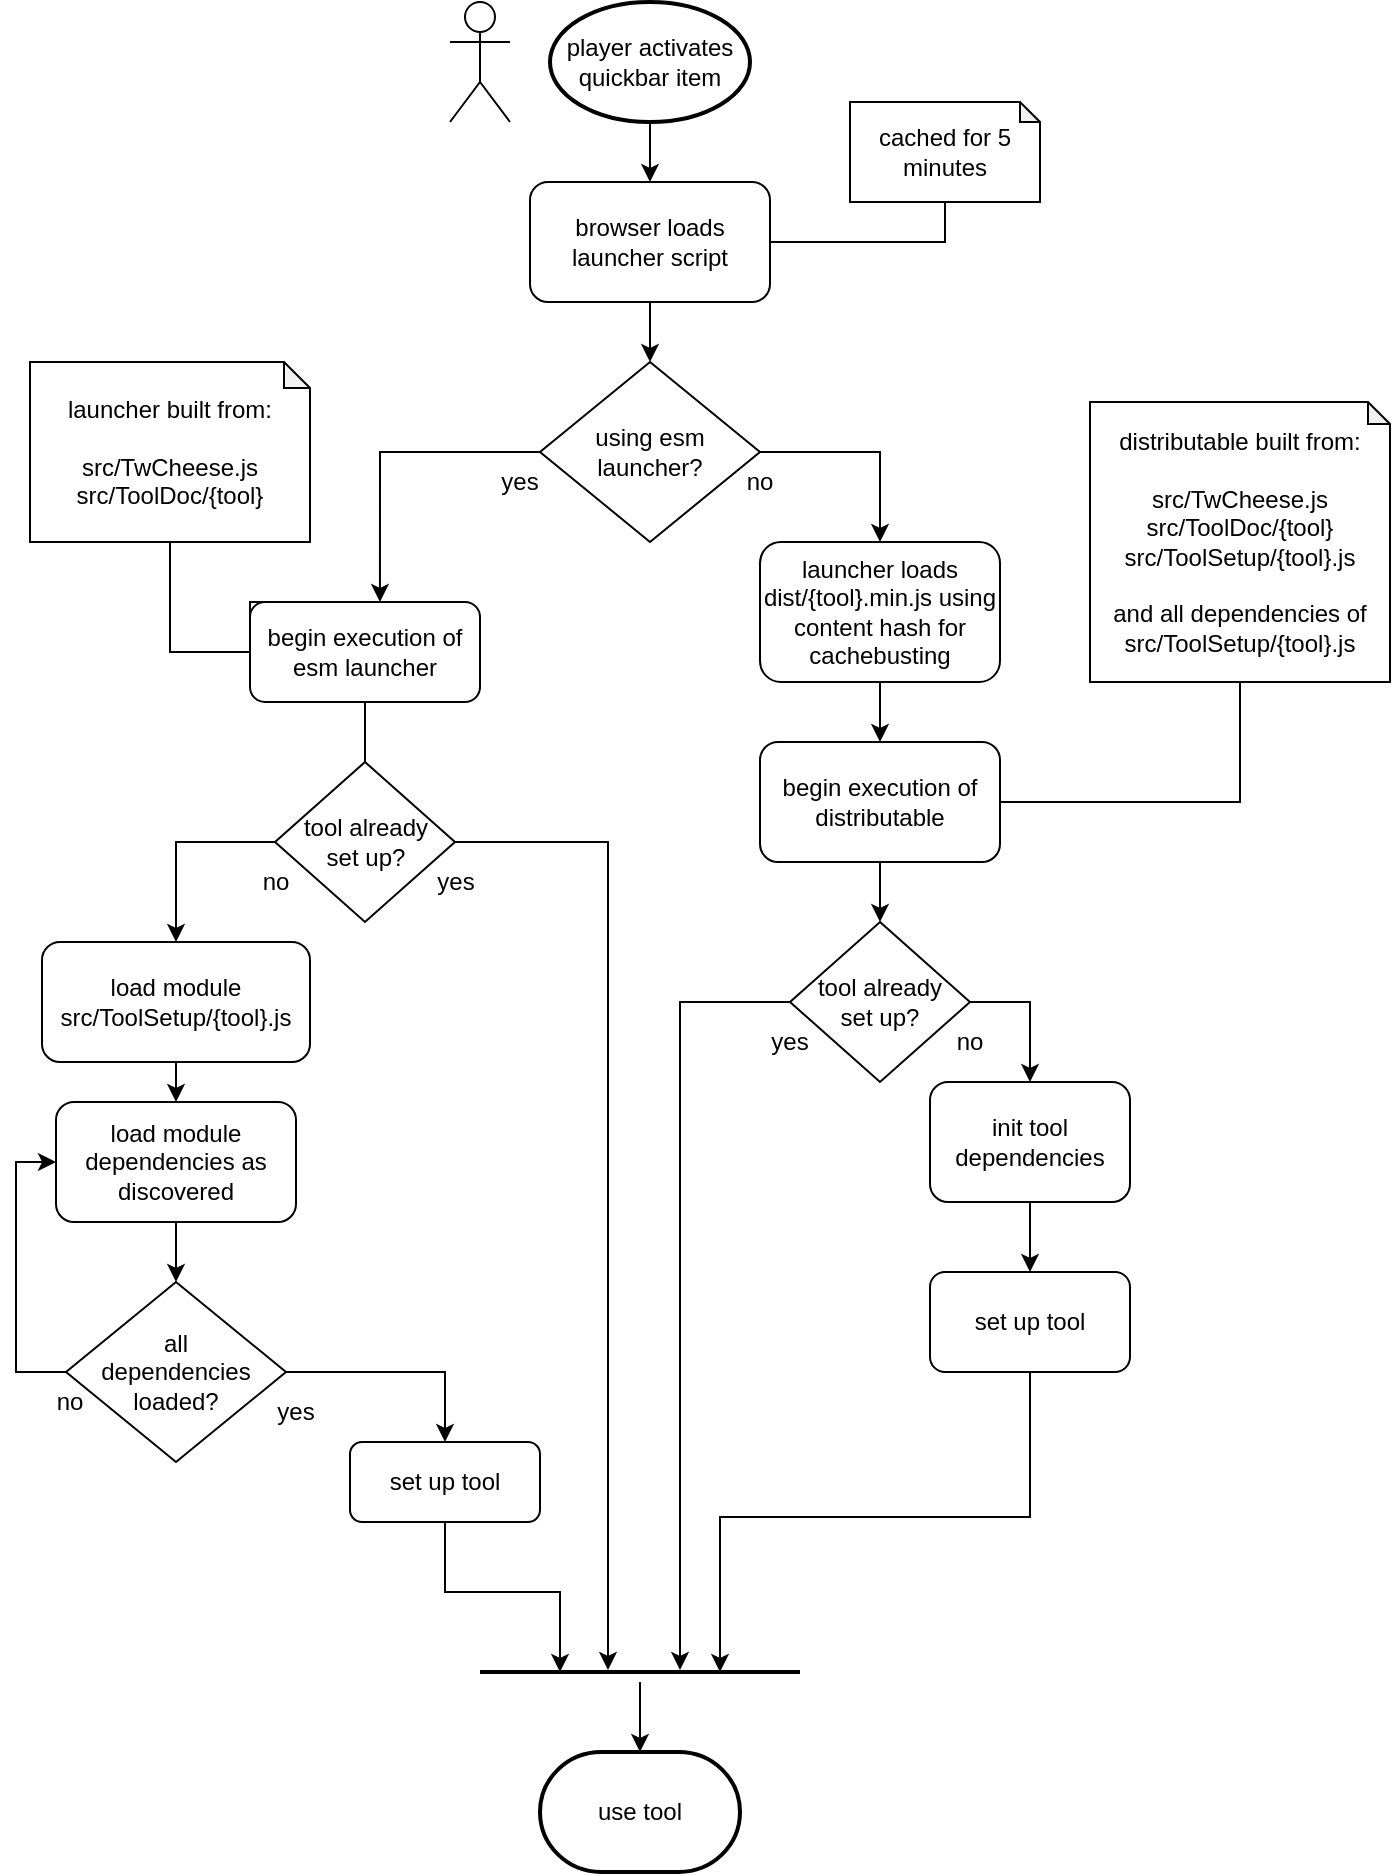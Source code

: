 <mxfile version="10.7.7" type="device"><diagram id="RiQhaLUAa5Kp7iTAHhWC" name="Page-1"><mxGraphModel dx="1058" dy="808" grid="1" gridSize="10" guides="1" tooltips="1" connect="1" arrows="1" fold="1" page="1" pageScale="1" pageWidth="850" pageHeight="1100" math="0" shadow="0"><root><mxCell id="0"/><mxCell id="1" parent="0"/><mxCell id="xqTagnPoP6x8V9yp1-Yq-1" value="" style="shape=umlActor;verticalLabelPosition=bottom;labelBackgroundColor=#ffffff;verticalAlign=top;html=1;outlineConnect=0;" parent="1" vertex="1"><mxGeometry x="250" y="40" width="30" height="60" as="geometry"/></mxCell><mxCell id="xqTagnPoP6x8V9yp1-Yq-8" value="" style="edgeStyle=orthogonalEdgeStyle;rounded=0;orthogonalLoop=1;jettySize=auto;html=1;entryX=0.5;entryY=0;entryDx=0;entryDy=0;exitX=0.5;exitY=1;exitDx=0;exitDy=0;exitPerimeter=0;" parent="1" source="gyX-Qo__EpFnjL8CYHSy-1" target="xqTagnPoP6x8V9yp1-Yq-9" edge="1"><mxGeometry relative="1" as="geometry"><mxPoint x="350" y="140" as="targetPoint"/><mxPoint x="350" y="90" as="sourcePoint"/></mxGeometry></mxCell><mxCell id="xqTagnPoP6x8V9yp1-Yq-11" style="edgeStyle=orthogonalEdgeStyle;rounded=0;orthogonalLoop=1;jettySize=auto;html=1;exitX=0.5;exitY=1;exitDx=0;exitDy=0;" parent="1" source="xqTagnPoP6x8V9yp1-Yq-9" target="xqTagnPoP6x8V9yp1-Yq-10" edge="1"><mxGeometry relative="1" as="geometry"/></mxCell><mxCell id="3UkwKgZIVwIkmL8B2GEP-3" value="" style="edgeStyle=orthogonalEdgeStyle;rounded=0;orthogonalLoop=1;jettySize=auto;html=1;entryX=0.5;entryY=1;entryDx=0;entryDy=0;entryPerimeter=0;endArrow=none;endFill=0;" parent="1" source="xqTagnPoP6x8V9yp1-Yq-9" target="3UkwKgZIVwIkmL8B2GEP-1" edge="1"><mxGeometry relative="1" as="geometry"><mxPoint x="490" y="160" as="targetPoint"/></mxGeometry></mxCell><mxCell id="xqTagnPoP6x8V9yp1-Yq-9" value="browser loads launcher script" style="rounded=1;whiteSpace=wrap;html=1;" parent="1" vertex="1"><mxGeometry x="290" y="130" width="120" height="60" as="geometry"/></mxCell><mxCell id="5jpDAaj2AOWVLtW1SJL_-3" style="edgeStyle=orthogonalEdgeStyle;rounded=0;orthogonalLoop=1;jettySize=auto;html=1;exitX=0;exitY=0.5;exitDx=0;exitDy=0;entryX=0.565;entryY=0;entryDx=0;entryDy=0;entryPerimeter=0;" parent="1" source="xqTagnPoP6x8V9yp1-Yq-10" target="5jpDAaj2AOWVLtW1SJL_-1" edge="1"><mxGeometry relative="1" as="geometry"/></mxCell><mxCell id="5jpDAaj2AOWVLtW1SJL_-37" style="edgeStyle=orthogonalEdgeStyle;rounded=0;orthogonalLoop=1;jettySize=auto;html=1;exitX=1;exitY=0.5;exitDx=0;exitDy=0;entryX=0.5;entryY=0;entryDx=0;entryDy=0;endArrow=classic;endFill=1;" parent="1" source="xqTagnPoP6x8V9yp1-Yq-10" target="5jpDAaj2AOWVLtW1SJL_-36" edge="1"><mxGeometry relative="1" as="geometry"/></mxCell><mxCell id="xqTagnPoP6x8V9yp1-Yq-10" value="using esm launcher?" style="rhombus;whiteSpace=wrap;html=1;" parent="1" vertex="1"><mxGeometry x="295" y="220" width="110" height="90" as="geometry"/></mxCell><mxCell id="5jpDAaj2AOWVLtW1SJL_-8" style="edgeStyle=orthogonalEdgeStyle;rounded=0;orthogonalLoop=1;jettySize=auto;html=1;exitX=0.5;exitY=1;exitDx=0;exitDy=0;entryX=0.5;entryY=0;entryDx=0;entryDy=0;endArrow=none;endFill=0;" parent="1" source="5jpDAaj2AOWVLtW1SJL_-1" target="5jpDAaj2AOWVLtW1SJL_-7" edge="1"><mxGeometry relative="1" as="geometry"/></mxCell><mxCell id="5jpDAaj2AOWVLtW1SJL_-1" value="begin execution of esm launcher" style="rounded=1;whiteSpace=wrap;html=1;" parent="1" vertex="1"><mxGeometry x="150" y="340" width="115" height="50" as="geometry"/></mxCell><mxCell id="5jpDAaj2AOWVLtW1SJL_-6" style="edgeStyle=orthogonalEdgeStyle;rounded=0;orthogonalLoop=1;jettySize=auto;html=1;exitX=0.5;exitY=1;exitDx=0;exitDy=0;exitPerimeter=0;entryX=0;entryY=0.5;entryDx=0;entryDy=0;endArrow=none;endFill=0;" parent="1" source="5jpDAaj2AOWVLtW1SJL_-2" target="5jpDAaj2AOWVLtW1SJL_-1" edge="1"><mxGeometry relative="1" as="geometry"/></mxCell><mxCell id="5jpDAaj2AOWVLtW1SJL_-2" value="&lt;div&gt;launcher built from:&lt;/div&gt;&lt;div&gt;&lt;br&gt;&lt;/div&gt;&lt;div&gt;src/TwCheese.js&lt;/div&gt;&lt;div&gt;src/ToolDoc/{tool}&lt;/div&gt;" style="shape=note;whiteSpace=wrap;html=1;backgroundOutline=1;darkOpacity=0.05;size=13;" parent="1" vertex="1"><mxGeometry x="40" y="220" width="140" height="90" as="geometry"/></mxCell><mxCell id="5jpDAaj2AOWVLtW1SJL_-5" style="edgeStyle=orthogonalEdgeStyle;rounded=0;orthogonalLoop=1;jettySize=auto;html=1;exitX=0.25;exitY=0;exitDx=0;exitDy=0;entryX=0;entryY=0.5;entryDx=0;entryDy=0;endArrow=none;endFill=0;" parent="1" source="5jpDAaj2AOWVLtW1SJL_-1" target="5jpDAaj2AOWVLtW1SJL_-1" edge="1"><mxGeometry relative="1" as="geometry"/></mxCell><mxCell id="5jpDAaj2AOWVLtW1SJL_-28" style="edgeStyle=orthogonalEdgeStyle;rounded=0;orthogonalLoop=1;jettySize=auto;html=1;exitX=0;exitY=0.5;exitDx=0;exitDy=0;entryX=0.5;entryY=0;entryDx=0;entryDy=0;endArrow=classic;endFill=1;" parent="1" source="5jpDAaj2AOWVLtW1SJL_-7" target="5jpDAaj2AOWVLtW1SJL_-12" edge="1"><mxGeometry relative="1" as="geometry"/></mxCell><mxCell id="5jpDAaj2AOWVLtW1SJL_-46" style="edgeStyle=orthogonalEdgeStyle;rounded=0;orthogonalLoop=1;jettySize=auto;html=1;exitX=1;exitY=0.5;exitDx=0;exitDy=0;entryX=0.4;entryY=0.4;entryDx=0;entryDy=0;entryPerimeter=0;endArrow=classic;endFill=1;" parent="1" source="5jpDAaj2AOWVLtW1SJL_-7" target="5jpDAaj2AOWVLtW1SJL_-32" edge="1"><mxGeometry relative="1" as="geometry"/></mxCell><mxCell id="5jpDAaj2AOWVLtW1SJL_-7" value="&lt;div&gt;tool already&lt;/div&gt;&lt;div&gt; set up?&lt;/div&gt;" style="rhombus;whiteSpace=wrap;html=1;" parent="1" vertex="1"><mxGeometry x="162.5" y="420" width="90" height="80" as="geometry"/></mxCell><mxCell id="5jpDAaj2AOWVLtW1SJL_-14" style="edgeStyle=orthogonalEdgeStyle;rounded=0;orthogonalLoop=1;jettySize=auto;html=1;exitX=0.5;exitY=1;exitDx=0;exitDy=0;entryX=0.5;entryY=0;entryDx=0;entryDy=0;endArrow=classic;endFill=1;" parent="1" source="5jpDAaj2AOWVLtW1SJL_-12" target="5jpDAaj2AOWVLtW1SJL_-13" edge="1"><mxGeometry relative="1" as="geometry"/></mxCell><mxCell id="5jpDAaj2AOWVLtW1SJL_-12" value="&lt;div&gt;load module&lt;/div&gt;&lt;div&gt;src/ToolSetup/{tool}.js&lt;br&gt;&lt;/div&gt;" style="rounded=1;whiteSpace=wrap;html=1;" parent="1" vertex="1"><mxGeometry x="46" y="510" width="134" height="60" as="geometry"/></mxCell><mxCell id="5jpDAaj2AOWVLtW1SJL_-17" style="edgeStyle=orthogonalEdgeStyle;rounded=0;orthogonalLoop=1;jettySize=auto;html=1;exitX=0.5;exitY=1;exitDx=0;exitDy=0;entryX=0.5;entryY=0;entryDx=0;entryDy=0;endArrow=classic;endFill=1;" parent="1" source="5jpDAaj2AOWVLtW1SJL_-13" target="5jpDAaj2AOWVLtW1SJL_-16" edge="1"><mxGeometry relative="1" as="geometry"/></mxCell><mxCell id="5jpDAaj2AOWVLtW1SJL_-13" value="load module dependencies as discovered" style="rounded=1;whiteSpace=wrap;html=1;" parent="1" vertex="1"><mxGeometry x="53" y="590" width="120" height="60" as="geometry"/></mxCell><mxCell id="5jpDAaj2AOWVLtW1SJL_-31" style="edgeStyle=orthogonalEdgeStyle;rounded=0;orthogonalLoop=1;jettySize=auto;html=1;exitX=0;exitY=0.5;exitDx=0;exitDy=0;entryX=0;entryY=0.5;entryDx=0;entryDy=0;endArrow=classic;endFill=1;" parent="1" source="5jpDAaj2AOWVLtW1SJL_-16" target="5jpDAaj2AOWVLtW1SJL_-13" edge="1"><mxGeometry relative="1" as="geometry"/></mxCell><mxCell id="4hpicvc6XI-QaK-PYjsE-5" style="edgeStyle=orthogonalEdgeStyle;rounded=0;orthogonalLoop=1;jettySize=auto;html=1;exitX=1;exitY=0.5;exitDx=0;exitDy=0;entryX=0.5;entryY=0;entryDx=0;entryDy=0;" parent="1" source="5jpDAaj2AOWVLtW1SJL_-16" target="4hpicvc6XI-QaK-PYjsE-4" edge="1"><mxGeometry relative="1" as="geometry"/></mxCell><mxCell id="5jpDAaj2AOWVLtW1SJL_-16" value="&lt;div&gt;all&lt;br&gt;&lt;/div&gt;&lt;div&gt;dependencies loaded?&lt;/div&gt;" style="rhombus;whiteSpace=wrap;html=1;" parent="1" vertex="1"><mxGeometry x="58" y="680" width="110" height="90" as="geometry"/></mxCell><mxCell id="5jpDAaj2AOWVLtW1SJL_-61" style="edgeStyle=orthogonalEdgeStyle;rounded=0;orthogonalLoop=1;jettySize=auto;html=1;entryX=0.5;entryY=0;entryDx=0;entryDy=0;entryPerimeter=0;endArrow=classic;endFill=1;" parent="1" source="5jpDAaj2AOWVLtW1SJL_-32" target="5jpDAaj2AOWVLtW1SJL_-60" edge="1"><mxGeometry relative="1" as="geometry"/></mxCell><mxCell id="5jpDAaj2AOWVLtW1SJL_-32" value="" style="line;strokeWidth=2;html=1;" parent="1" vertex="1"><mxGeometry x="265" y="870" width="160" height="10" as="geometry"/></mxCell><mxCell id="5jpDAaj2AOWVLtW1SJL_-39" style="edgeStyle=orthogonalEdgeStyle;rounded=0;orthogonalLoop=1;jettySize=auto;html=1;exitX=0.5;exitY=1;exitDx=0;exitDy=0;entryX=0.5;entryY=0;entryDx=0;entryDy=0;endArrow=classic;endFill=1;" parent="1" source="5jpDAaj2AOWVLtW1SJL_-36" target="5jpDAaj2AOWVLtW1SJL_-38" edge="1"><mxGeometry relative="1" as="geometry"/></mxCell><mxCell id="5jpDAaj2AOWVLtW1SJL_-36" value="launcher loads dist/{tool}.min.js using content hash for cachebusting" style="rounded=1;whiteSpace=wrap;html=1;" parent="1" vertex="1"><mxGeometry x="405" y="310" width="120" height="70" as="geometry"/></mxCell><mxCell id="5jpDAaj2AOWVLtW1SJL_-41" style="edgeStyle=orthogonalEdgeStyle;rounded=0;orthogonalLoop=1;jettySize=auto;html=1;exitX=0.5;exitY=1;exitDx=0;exitDy=0;entryX=0.5;entryY=0;entryDx=0;entryDy=0;endArrow=classic;endFill=1;" parent="1" source="5jpDAaj2AOWVLtW1SJL_-38" target="5jpDAaj2AOWVLtW1SJL_-40" edge="1"><mxGeometry relative="1" as="geometry"/></mxCell><mxCell id="5jpDAaj2AOWVLtW1SJL_-38" value="begin execution of distributable" style="rounded=1;whiteSpace=wrap;html=1;" parent="1" vertex="1"><mxGeometry x="405" y="410" width="120" height="60" as="geometry"/></mxCell><mxCell id="5jpDAaj2AOWVLtW1SJL_-44" style="edgeStyle=orthogonalEdgeStyle;rounded=0;orthogonalLoop=1;jettySize=auto;html=1;exitX=0;exitY=0.5;exitDx=0;exitDy=0;entryX=0.625;entryY=0.4;entryDx=0;entryDy=0;entryPerimeter=0;endArrow=classic;endFill=1;" parent="1" source="5jpDAaj2AOWVLtW1SJL_-40" target="5jpDAaj2AOWVLtW1SJL_-32" edge="1"><mxGeometry relative="1" as="geometry"/></mxCell><mxCell id="5jpDAaj2AOWVLtW1SJL_-54" style="edgeStyle=orthogonalEdgeStyle;rounded=0;orthogonalLoop=1;jettySize=auto;html=1;exitX=1;exitY=0.5;exitDx=0;exitDy=0;entryX=0.5;entryY=0;entryDx=0;entryDy=0;endArrow=classic;endFill=1;" parent="1" source="5jpDAaj2AOWVLtW1SJL_-40" target="5jpDAaj2AOWVLtW1SJL_-49" edge="1"><mxGeometry relative="1" as="geometry"/></mxCell><mxCell id="5jpDAaj2AOWVLtW1SJL_-40" value="&lt;div&gt;tool already&lt;/div&gt;&lt;div&gt;set up?&lt;br&gt;&lt;/div&gt;" style="rhombus;whiteSpace=wrap;html=1;" parent="1" vertex="1"><mxGeometry x="420" y="500" width="90" height="80" as="geometry"/></mxCell><mxCell id="4hpicvc6XI-QaK-PYjsE-2" style="edgeStyle=orthogonalEdgeStyle;rounded=0;orthogonalLoop=1;jettySize=auto;html=1;exitX=0.5;exitY=1;exitDx=0;exitDy=0;entryX=0.5;entryY=0;entryDx=0;entryDy=0;" parent="1" source="5jpDAaj2AOWVLtW1SJL_-49" target="4hpicvc6XI-QaK-PYjsE-1" edge="1"><mxGeometry relative="1" as="geometry"/></mxCell><mxCell id="5jpDAaj2AOWVLtW1SJL_-49" value="init tool dependencies" style="rounded=1;whiteSpace=wrap;html=1;" parent="1" vertex="1"><mxGeometry x="490" y="580" width="100" height="60" as="geometry"/></mxCell><mxCell id="5jpDAaj2AOWVLtW1SJL_-59" style="edgeStyle=orthogonalEdgeStyle;rounded=0;orthogonalLoop=1;jettySize=auto;html=1;exitX=0.5;exitY=1;exitDx=0;exitDy=0;exitPerimeter=0;entryX=1;entryY=0.5;entryDx=0;entryDy=0;endArrow=none;endFill=0;" parent="1" source="5jpDAaj2AOWVLtW1SJL_-56" target="5jpDAaj2AOWVLtW1SJL_-38" edge="1"><mxGeometry relative="1" as="geometry"/></mxCell><mxCell id="5jpDAaj2AOWVLtW1SJL_-56" value="&lt;div&gt;distributable built from:&lt;/div&gt;&lt;div&gt;&lt;br&gt;&lt;/div&gt;&lt;div&gt;src/TwCheese.js&lt;/div&gt;&lt;div&gt;src/ToolDoc/{tool}&lt;/div&gt;&lt;div&gt;src/ToolSetup/{tool}.js&lt;/div&gt;&lt;div&gt;&lt;br&gt;&lt;/div&gt;&lt;div&gt;and all dependencies of src/ToolSetup/{tool}.js&lt;br&gt;&lt;/div&gt;" style="shape=note;whiteSpace=wrap;html=1;backgroundOutline=1;darkOpacity=0.05;size=11;" parent="1" vertex="1"><mxGeometry x="570" y="240" width="150" height="140" as="geometry"/></mxCell><mxCell id="5jpDAaj2AOWVLtW1SJL_-60" value="use tool" style="strokeWidth=2;html=1;shape=mxgraph.flowchart.terminator;whiteSpace=wrap;" parent="1" vertex="1"><mxGeometry x="295" y="915" width="100" height="60" as="geometry"/></mxCell><mxCell id="5jpDAaj2AOWVLtW1SJL_-63" value="yes" style="text;html=1;strokeColor=none;fillColor=none;align=center;verticalAlign=middle;whiteSpace=wrap;rounded=0;" parent="1" vertex="1"><mxGeometry x="265" y="270" width="40" height="20" as="geometry"/></mxCell><mxCell id="5jpDAaj2AOWVLtW1SJL_-64" value="no" style="text;html=1;strokeColor=none;fillColor=none;align=center;verticalAlign=middle;whiteSpace=wrap;rounded=0;" parent="1" vertex="1"><mxGeometry x="385" y="270" width="40" height="20" as="geometry"/></mxCell><mxCell id="5jpDAaj2AOWVLtW1SJL_-65" value="no" style="text;html=1;strokeColor=none;fillColor=none;align=center;verticalAlign=middle;whiteSpace=wrap;rounded=0;" parent="1" vertex="1"><mxGeometry x="142.5" y="470" width="40" height="20" as="geometry"/></mxCell><mxCell id="5jpDAaj2AOWVLtW1SJL_-66" value="yes" style="text;html=1;strokeColor=none;fillColor=none;align=center;verticalAlign=middle;whiteSpace=wrap;rounded=0;" parent="1" vertex="1"><mxGeometry x="232.5" y="470" width="40" height="20" as="geometry"/></mxCell><mxCell id="5jpDAaj2AOWVLtW1SJL_-67" value="no" style="text;html=1;strokeColor=none;fillColor=none;align=center;verticalAlign=middle;whiteSpace=wrap;rounded=0;" parent="1" vertex="1"><mxGeometry x="40" y="730" width="40" height="20" as="geometry"/></mxCell><mxCell id="5jpDAaj2AOWVLtW1SJL_-68" value="yes" style="text;html=1;strokeColor=none;fillColor=none;align=center;verticalAlign=middle;whiteSpace=wrap;rounded=0;" parent="1" vertex="1"><mxGeometry x="153" y="735" width="40" height="20" as="geometry"/></mxCell><mxCell id="5jpDAaj2AOWVLtW1SJL_-69" value="yes" style="text;html=1;strokeColor=none;fillColor=none;align=center;verticalAlign=middle;whiteSpace=wrap;rounded=0;" parent="1" vertex="1"><mxGeometry x="400" y="550" width="40" height="20" as="geometry"/></mxCell><mxCell id="5jpDAaj2AOWVLtW1SJL_-70" value="no" style="text;html=1;strokeColor=none;fillColor=none;align=center;verticalAlign=middle;whiteSpace=wrap;rounded=0;" parent="1" vertex="1"><mxGeometry x="490" y="550" width="40" height="20" as="geometry"/></mxCell><mxCell id="4hpicvc6XI-QaK-PYjsE-3" style="edgeStyle=orthogonalEdgeStyle;rounded=0;orthogonalLoop=1;jettySize=auto;html=1;exitX=0.5;exitY=1;exitDx=0;exitDy=0;entryX=0.75;entryY=0.5;entryDx=0;entryDy=0;entryPerimeter=0;" parent="1" source="4hpicvc6XI-QaK-PYjsE-1" target="5jpDAaj2AOWVLtW1SJL_-32" edge="1"><mxGeometry relative="1" as="geometry"/></mxCell><mxCell id="4hpicvc6XI-QaK-PYjsE-1" value="set up tool" style="rounded=1;whiteSpace=wrap;html=1;" parent="1" vertex="1"><mxGeometry x="490" y="675" width="100" height="50" as="geometry"/></mxCell><mxCell id="4hpicvc6XI-QaK-PYjsE-6" style="edgeStyle=orthogonalEdgeStyle;rounded=0;orthogonalLoop=1;jettySize=auto;html=1;exitX=0.5;exitY=1;exitDx=0;exitDy=0;entryX=0.25;entryY=0.5;entryDx=0;entryDy=0;entryPerimeter=0;" parent="1" source="4hpicvc6XI-QaK-PYjsE-4" target="5jpDAaj2AOWVLtW1SJL_-32" edge="1"><mxGeometry relative="1" as="geometry"/></mxCell><mxCell id="4hpicvc6XI-QaK-PYjsE-4" value="set up tool" style="rounded=1;whiteSpace=wrap;html=1;" parent="1" vertex="1"><mxGeometry x="200" y="760" width="95" height="40" as="geometry"/></mxCell><mxCell id="3UkwKgZIVwIkmL8B2GEP-1" value="cached for 5 minutes" style="shape=note;whiteSpace=wrap;html=1;backgroundOutline=1;darkOpacity=0.05;size=10;" parent="1" vertex="1"><mxGeometry x="450" y="90" width="95" height="50" as="geometry"/></mxCell><mxCell id="gyX-Qo__EpFnjL8CYHSy-1" value="player activates&lt;br&gt;quickbar item&lt;br&gt;" style="strokeWidth=2;html=1;shape=mxgraph.flowchart.start_1;whiteSpace=wrap;" vertex="1" parent="1"><mxGeometry x="300" y="40" width="100" height="60" as="geometry"/></mxCell></root></mxGraphModel></diagram></mxfile>